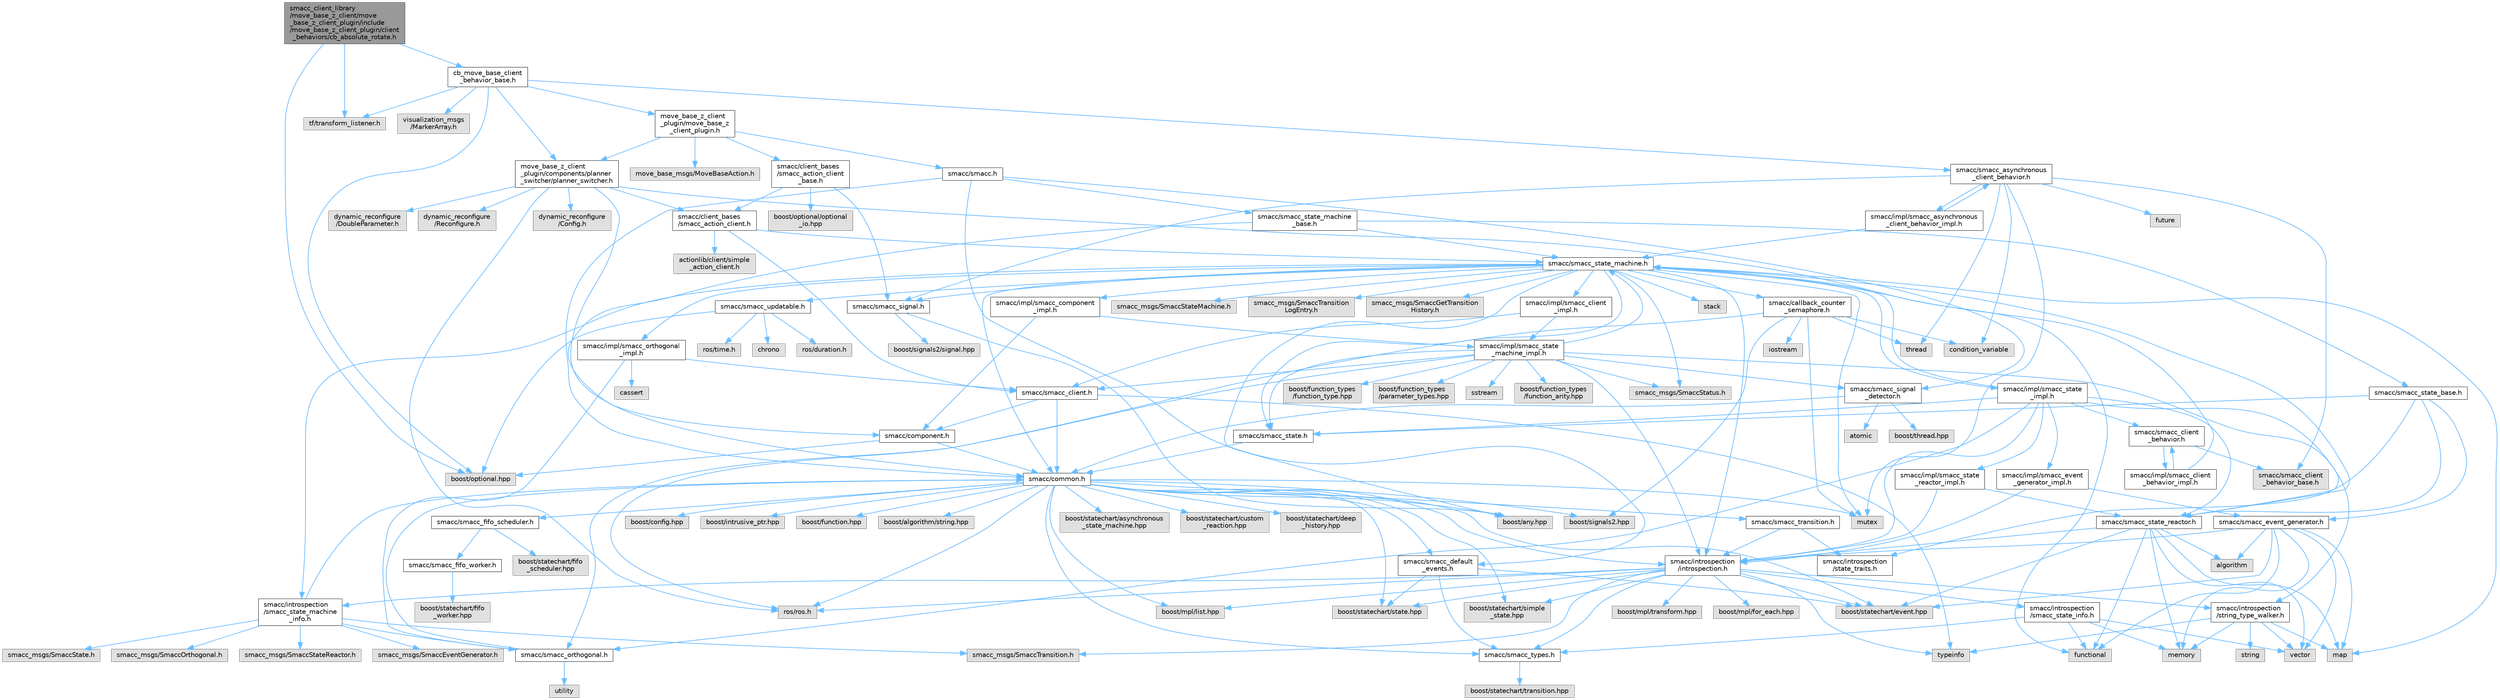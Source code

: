 digraph "smacc_client_library/move_base_z_client/move_base_z_client_plugin/include/move_base_z_client_plugin/client_behaviors/cb_absolute_rotate.h"
{
 // LATEX_PDF_SIZE
  bgcolor="transparent";
  edge [fontname=Helvetica,fontsize=10,labelfontname=Helvetica,labelfontsize=10];
  node [fontname=Helvetica,fontsize=10,shape=box,height=0.2,width=0.4];
  Node1 [label="smacc_client_library\l/move_base_z_client/move\l_base_z_client_plugin/include\l/move_base_z_client_plugin/client\l_behaviors/cb_absolute_rotate.h",height=0.2,width=0.4,color="gray40", fillcolor="grey60", style="filled", fontcolor="black",tooltip=" "];
  Node1 -> Node2 [color="steelblue1",style="solid"];
  Node2 [label="tf/transform_listener.h",height=0.2,width=0.4,color="grey60", fillcolor="#E0E0E0", style="filled",tooltip=" "];
  Node1 -> Node3 [color="steelblue1",style="solid"];
  Node3 [label="boost/optional.hpp",height=0.2,width=0.4,color="grey60", fillcolor="#E0E0E0", style="filled",tooltip=" "];
  Node1 -> Node4 [color="steelblue1",style="solid"];
  Node4 [label="cb_move_base_client\l_behavior_base.h",height=0.2,width=0.4,color="grey40", fillcolor="white", style="filled",URL="$cb__move__base__client__behavior__base_8h.html",tooltip=" "];
  Node4 -> Node5 [color="steelblue1",style="solid"];
  Node5 [label="move_base_z_client\l_plugin/components/planner\l_switcher/planner_switcher.h",height=0.2,width=0.4,color="grey40", fillcolor="white", style="filled",URL="$planner__switcher_8h.html",tooltip=" "];
  Node5 -> Node6 [color="steelblue1",style="solid"];
  Node6 [label="smacc/client_bases\l/smacc_action_client.h",height=0.2,width=0.4,color="grey40", fillcolor="white", style="filled",URL="$smacc__action__client_8h.html",tooltip=" "];
  Node6 -> Node7 [color="steelblue1",style="solid"];
  Node7 [label="smacc/smacc_client.h",height=0.2,width=0.4,color="grey40", fillcolor="white", style="filled",URL="$smacc__client_8h.html",tooltip=" "];
  Node7 -> Node8 [color="steelblue1",style="solid"];
  Node8 [label="smacc/common.h",height=0.2,width=0.4,color="grey40", fillcolor="white", style="filled",URL="$common_8h.html",tooltip=" "];
  Node8 -> Node9 [color="steelblue1",style="solid"];
  Node9 [label="boost/statechart/state.hpp",height=0.2,width=0.4,color="grey60", fillcolor="#E0E0E0", style="filled",tooltip=" "];
  Node8 -> Node10 [color="steelblue1",style="solid"];
  Node10 [label="boost/statechart/simple\l_state.hpp",height=0.2,width=0.4,color="grey60", fillcolor="#E0E0E0", style="filled",tooltip=" "];
  Node8 -> Node11 [color="steelblue1",style="solid"];
  Node11 [label="boost/statechart/event.hpp",height=0.2,width=0.4,color="grey60", fillcolor="#E0E0E0", style="filled",tooltip=" "];
  Node8 -> Node12 [color="steelblue1",style="solid"];
  Node12 [label="boost/statechart/asynchronous\l_state_machine.hpp",height=0.2,width=0.4,color="grey60", fillcolor="#E0E0E0", style="filled",tooltip=" "];
  Node8 -> Node13 [color="steelblue1",style="solid"];
  Node13 [label="boost/statechart/custom\l_reaction.hpp",height=0.2,width=0.4,color="grey60", fillcolor="#E0E0E0", style="filled",tooltip=" "];
  Node8 -> Node14 [color="steelblue1",style="solid"];
  Node14 [label="boost/statechart/deep\l_history.hpp",height=0.2,width=0.4,color="grey60", fillcolor="#E0E0E0", style="filled",tooltip=" "];
  Node8 -> Node15 [color="steelblue1",style="solid"];
  Node15 [label="boost/config.hpp",height=0.2,width=0.4,color="grey60", fillcolor="#E0E0E0", style="filled",tooltip=" "];
  Node8 -> Node16 [color="steelblue1",style="solid"];
  Node16 [label="boost/intrusive_ptr.hpp",height=0.2,width=0.4,color="grey60", fillcolor="#E0E0E0", style="filled",tooltip=" "];
  Node8 -> Node17 [color="steelblue1",style="solid"];
  Node17 [label="boost/function.hpp",height=0.2,width=0.4,color="grey60", fillcolor="#E0E0E0", style="filled",tooltip=" "];
  Node8 -> Node18 [color="steelblue1",style="solid"];
  Node18 [label="boost/signals2.hpp",height=0.2,width=0.4,color="grey60", fillcolor="#E0E0E0", style="filled",tooltip=" "];
  Node8 -> Node19 [color="steelblue1",style="solid"];
  Node19 [label="boost/mpl/list.hpp",height=0.2,width=0.4,color="grey60", fillcolor="#E0E0E0", style="filled",tooltip=" "];
  Node8 -> Node20 [color="steelblue1",style="solid"];
  Node20 [label="boost/any.hpp",height=0.2,width=0.4,color="grey60", fillcolor="#E0E0E0", style="filled",tooltip=" "];
  Node8 -> Node21 [color="steelblue1",style="solid"];
  Node21 [label="boost/algorithm/string.hpp",height=0.2,width=0.4,color="grey60", fillcolor="#E0E0E0", style="filled",tooltip=" "];
  Node8 -> Node22 [color="steelblue1",style="solid"];
  Node22 [label="mutex",height=0.2,width=0.4,color="grey60", fillcolor="#E0E0E0", style="filled",tooltip=" "];
  Node8 -> Node23 [color="steelblue1",style="solid"];
  Node23 [label="ros/ros.h",height=0.2,width=0.4,color="grey60", fillcolor="#E0E0E0", style="filled",tooltip=" "];
  Node8 -> Node24 [color="steelblue1",style="solid"];
  Node24 [label="smacc/smacc_fifo_scheduler.h",height=0.2,width=0.4,color="grey40", fillcolor="white", style="filled",URL="$smacc__fifo__scheduler_8h.html",tooltip=" "];
  Node24 -> Node25 [color="steelblue1",style="solid"];
  Node25 [label="boost/statechart/fifo\l_scheduler.hpp",height=0.2,width=0.4,color="grey60", fillcolor="#E0E0E0", style="filled",tooltip=" "];
  Node24 -> Node26 [color="steelblue1",style="solid"];
  Node26 [label="smacc/smacc_fifo_worker.h",height=0.2,width=0.4,color="grey40", fillcolor="white", style="filled",URL="$smacc__fifo__worker_8h.html",tooltip=" "];
  Node26 -> Node27 [color="steelblue1",style="solid"];
  Node27 [label="boost/statechart/fifo\l_worker.hpp",height=0.2,width=0.4,color="grey60", fillcolor="#E0E0E0", style="filled",tooltip=" "];
  Node8 -> Node28 [color="steelblue1",style="solid"];
  Node28 [label="smacc/smacc_types.h",height=0.2,width=0.4,color="grey40", fillcolor="white", style="filled",URL="$smacc__types_8h.html",tooltip=" "];
  Node28 -> Node29 [color="steelblue1",style="solid"];
  Node29 [label="boost/statechart/transition.hpp",height=0.2,width=0.4,color="grey60", fillcolor="#E0E0E0", style="filled",tooltip=" "];
  Node8 -> Node30 [color="steelblue1",style="solid"];
  Node30 [label="smacc/introspection\l/introspection.h",height=0.2,width=0.4,color="grey40", fillcolor="white", style="filled",URL="$introspection_8h.html",tooltip=" "];
  Node30 -> Node9 [color="steelblue1",style="solid"];
  Node30 -> Node10 [color="steelblue1",style="solid"];
  Node30 -> Node11 [color="steelblue1",style="solid"];
  Node30 -> Node23 [color="steelblue1",style="solid"];
  Node30 -> Node31 [color="steelblue1",style="solid"];
  Node31 [label="typeinfo",height=0.2,width=0.4,color="grey60", fillcolor="#E0E0E0", style="filled",tooltip=" "];
  Node30 -> Node19 [color="steelblue1",style="solid"];
  Node30 -> Node32 [color="steelblue1",style="solid"];
  Node32 [label="boost/mpl/for_each.hpp",height=0.2,width=0.4,color="grey60", fillcolor="#E0E0E0", style="filled",tooltip=" "];
  Node30 -> Node33 [color="steelblue1",style="solid"];
  Node33 [label="boost/mpl/transform.hpp",height=0.2,width=0.4,color="grey60", fillcolor="#E0E0E0", style="filled",tooltip=" "];
  Node30 -> Node28 [color="steelblue1",style="solid"];
  Node30 -> Node34 [color="steelblue1",style="solid"];
  Node34 [label="smacc/introspection\l/string_type_walker.h",height=0.2,width=0.4,color="grey40", fillcolor="white", style="filled",URL="$string__type__walker_8h.html",tooltip=" "];
  Node34 -> Node35 [color="steelblue1",style="solid"];
  Node35 [label="string",height=0.2,width=0.4,color="grey60", fillcolor="#E0E0E0", style="filled",tooltip=" "];
  Node34 -> Node36 [color="steelblue1",style="solid"];
  Node36 [label="memory",height=0.2,width=0.4,color="grey60", fillcolor="#E0E0E0", style="filled",tooltip=" "];
  Node34 -> Node37 [color="steelblue1",style="solid"];
  Node37 [label="vector",height=0.2,width=0.4,color="grey60", fillcolor="#E0E0E0", style="filled",tooltip=" "];
  Node34 -> Node31 [color="steelblue1",style="solid"];
  Node34 -> Node38 [color="steelblue1",style="solid"];
  Node38 [label="map",height=0.2,width=0.4,color="grey60", fillcolor="#E0E0E0", style="filled",tooltip=" "];
  Node30 -> Node39 [color="steelblue1",style="solid"];
  Node39 [label="smacc/introspection\l/smacc_state_info.h",height=0.2,width=0.4,color="grey40", fillcolor="white", style="filled",URL="$smacc__state__info_8h.html",tooltip=" "];
  Node39 -> Node36 [color="steelblue1",style="solid"];
  Node39 -> Node40 [color="steelblue1",style="solid"];
  Node40 [label="functional",height=0.2,width=0.4,color="grey60", fillcolor="#E0E0E0", style="filled",tooltip=" "];
  Node39 -> Node37 [color="steelblue1",style="solid"];
  Node39 -> Node28 [color="steelblue1",style="solid"];
  Node30 -> Node41 [color="steelblue1",style="solid"];
  Node41 [label="smacc_msgs/SmaccTransition.h",height=0.2,width=0.4,color="grey60", fillcolor="#E0E0E0", style="filled",tooltip=" "];
  Node30 -> Node42 [color="steelblue1",style="solid"];
  Node42 [label="smacc/introspection\l/smacc_state_machine\l_info.h",height=0.2,width=0.4,color="grey40", fillcolor="white", style="filled",URL="$smacc__state__machine__info_8h.html",tooltip=" "];
  Node42 -> Node8 [color="steelblue1",style="solid"];
  Node42 -> Node43 [color="steelblue1",style="solid"];
  Node43 [label="smacc/smacc_orthogonal.h",height=0.2,width=0.4,color="grey40", fillcolor="white", style="filled",URL="$smacc__orthogonal_8h.html",tooltip=" "];
  Node43 -> Node8 [color="steelblue1",style="solid"];
  Node43 -> Node44 [color="steelblue1",style="solid"];
  Node44 [label="utility",height=0.2,width=0.4,color="grey60", fillcolor="#E0E0E0", style="filled",tooltip=" "];
  Node42 -> Node45 [color="steelblue1",style="solid"];
  Node45 [label="smacc_msgs/SmaccState.h",height=0.2,width=0.4,color="grey60", fillcolor="#E0E0E0", style="filled",tooltip=" "];
  Node42 -> Node41 [color="steelblue1",style="solid"];
  Node42 -> Node46 [color="steelblue1",style="solid"];
  Node46 [label="smacc_msgs/SmaccOrthogonal.h",height=0.2,width=0.4,color="grey60", fillcolor="#E0E0E0", style="filled",tooltip=" "];
  Node42 -> Node47 [color="steelblue1",style="solid"];
  Node47 [label="smacc_msgs/SmaccStateReactor.h",height=0.2,width=0.4,color="grey60", fillcolor="#E0E0E0", style="filled",tooltip=" "];
  Node42 -> Node48 [color="steelblue1",style="solid"];
  Node48 [label="smacc_msgs/SmaccEventGenerator.h",height=0.2,width=0.4,color="grey60", fillcolor="#E0E0E0", style="filled",tooltip=" "];
  Node8 -> Node49 [color="steelblue1",style="solid"];
  Node49 [label="smacc/smacc_default\l_events.h",height=0.2,width=0.4,color="grey40", fillcolor="white", style="filled",URL="$smacc__default__events_8h.html",tooltip=" "];
  Node49 -> Node9 [color="steelblue1",style="solid"];
  Node49 -> Node11 [color="steelblue1",style="solid"];
  Node49 -> Node28 [color="steelblue1",style="solid"];
  Node8 -> Node50 [color="steelblue1",style="solid"];
  Node50 [label="smacc/smacc_transition.h",height=0.2,width=0.4,color="grey40", fillcolor="white", style="filled",URL="$smacc__transition_8h.html",tooltip=" "];
  Node50 -> Node30 [color="steelblue1",style="solid"];
  Node50 -> Node51 [color="steelblue1",style="solid"];
  Node51 [label="smacc/introspection\l/state_traits.h",height=0.2,width=0.4,color="grey40", fillcolor="white", style="filled",URL="$state__traits_8h.html",tooltip=" "];
  Node7 -> Node52 [color="steelblue1",style="solid"];
  Node52 [label="smacc/component.h",height=0.2,width=0.4,color="grey40", fillcolor="white", style="filled",URL="$component_8h.html",tooltip=" "];
  Node52 -> Node8 [color="steelblue1",style="solid"];
  Node52 -> Node3 [color="steelblue1",style="solid"];
  Node7 -> Node31 [color="steelblue1",style="solid"];
  Node6 -> Node53 [color="steelblue1",style="solid"];
  Node53 [label="smacc/smacc_state_machine.h",height=0.2,width=0.4,color="grey40", fillcolor="white", style="filled",URL="$smacc__state__machine_8h.html",tooltip=" "];
  Node53 -> Node20 [color="steelblue1",style="solid"];
  Node53 -> Node38 [color="steelblue1",style="solid"];
  Node53 -> Node22 [color="steelblue1",style="solid"];
  Node53 -> Node54 [color="steelblue1",style="solid"];
  Node54 [label="stack",height=0.2,width=0.4,color="grey60", fillcolor="#E0E0E0", style="filled",tooltip=" "];
  Node53 -> Node8 [color="steelblue1",style="solid"];
  Node53 -> Node30 [color="steelblue1",style="solid"];
  Node53 -> Node42 [color="steelblue1",style="solid"];
  Node53 -> Node55 [color="steelblue1",style="solid"];
  Node55 [label="smacc/smacc_updatable.h",height=0.2,width=0.4,color="grey40", fillcolor="white", style="filled",URL="$smacc__updatable_8h.html",tooltip=" "];
  Node55 -> Node56 [color="steelblue1",style="solid"];
  Node56 [label="chrono",height=0.2,width=0.4,color="grey60", fillcolor="#E0E0E0", style="filled",tooltip=" "];
  Node55 -> Node3 [color="steelblue1",style="solid"];
  Node55 -> Node57 [color="steelblue1",style="solid"];
  Node57 [label="ros/duration.h",height=0.2,width=0.4,color="grey60", fillcolor="#E0E0E0", style="filled",tooltip=" "];
  Node55 -> Node58 [color="steelblue1",style="solid"];
  Node58 [label="ros/time.h",height=0.2,width=0.4,color="grey60", fillcolor="#E0E0E0", style="filled",tooltip=" "];
  Node53 -> Node59 [color="steelblue1",style="solid"];
  Node59 [label="smacc/smacc_signal.h",height=0.2,width=0.4,color="grey40", fillcolor="white", style="filled",URL="$smacc__signal_8h.html",tooltip=" "];
  Node59 -> Node60 [color="steelblue1",style="solid"];
  Node60 [label="boost/signals2/signal.hpp",height=0.2,width=0.4,color="grey60", fillcolor="#E0E0E0", style="filled",tooltip=" "];
  Node59 -> Node20 [color="steelblue1",style="solid"];
  Node53 -> Node61 [color="steelblue1",style="solid"];
  Node61 [label="smacc_msgs/SmaccStateMachine.h",height=0.2,width=0.4,color="grey60", fillcolor="#E0E0E0", style="filled",tooltip=" "];
  Node53 -> Node62 [color="steelblue1",style="solid"];
  Node62 [label="smacc_msgs/SmaccTransition\lLogEntry.h",height=0.2,width=0.4,color="grey60", fillcolor="#E0E0E0", style="filled",tooltip=" "];
  Node53 -> Node63 [color="steelblue1",style="solid"];
  Node63 [label="smacc_msgs/SmaccStatus.h",height=0.2,width=0.4,color="grey60", fillcolor="#E0E0E0", style="filled",tooltip=" "];
  Node53 -> Node64 [color="steelblue1",style="solid"];
  Node64 [label="smacc_msgs/SmaccGetTransition\lHistory.h",height=0.2,width=0.4,color="grey60", fillcolor="#E0E0E0", style="filled",tooltip=" "];
  Node53 -> Node65 [color="steelblue1",style="solid"];
  Node65 [label="smacc/smacc_state.h",height=0.2,width=0.4,color="grey40", fillcolor="white", style="filled",URL="$smacc__state_8h.html",tooltip=" "];
  Node65 -> Node8 [color="steelblue1",style="solid"];
  Node53 -> Node66 [color="steelblue1",style="solid"];
  Node66 [label="smacc/smacc_state_reactor.h",height=0.2,width=0.4,color="grey40", fillcolor="white", style="filled",URL="$smacc__state__reactor_8h.html",tooltip=" "];
  Node66 -> Node40 [color="steelblue1",style="solid"];
  Node66 -> Node36 [color="steelblue1",style="solid"];
  Node66 -> Node37 [color="steelblue1",style="solid"];
  Node66 -> Node67 [color="steelblue1",style="solid"];
  Node67 [label="algorithm",height=0.2,width=0.4,color="grey60", fillcolor="#E0E0E0", style="filled",tooltip=" "];
  Node66 -> Node30 [color="steelblue1",style="solid"];
  Node66 -> Node11 [color="steelblue1",style="solid"];
  Node66 -> Node38 [color="steelblue1",style="solid"];
  Node53 -> Node68 [color="steelblue1",style="solid"];
  Node68 [label="smacc/callback_counter\l_semaphore.h",height=0.2,width=0.4,color="grey40", fillcolor="white", style="filled",URL="$callback__counter__semaphore_8h.html",tooltip=" "];
  Node68 -> Node69 [color="steelblue1",style="solid"];
  Node69 [label="iostream",height=0.2,width=0.4,color="grey60", fillcolor="#E0E0E0", style="filled",tooltip=" "];
  Node68 -> Node18 [color="steelblue1",style="solid"];
  Node68 -> Node70 [color="steelblue1",style="solid"];
  Node70 [label="thread",height=0.2,width=0.4,color="grey60", fillcolor="#E0E0E0", style="filled",tooltip=" "];
  Node68 -> Node71 [color="steelblue1",style="solid"];
  Node71 [label="condition_variable",height=0.2,width=0.4,color="grey60", fillcolor="#E0E0E0", style="filled",tooltip=" "];
  Node68 -> Node22 [color="steelblue1",style="solid"];
  Node68 -> Node23 [color="steelblue1",style="solid"];
  Node53 -> Node72 [color="steelblue1",style="solid"];
  Node72 [label="smacc/impl/smacc_state\l_impl.h",height=0.2,width=0.4,color="grey40", fillcolor="white", style="filled",URL="$smacc__state__impl_8h.html",tooltip=" "];
  Node72 -> Node65 [color="steelblue1",style="solid"];
  Node72 -> Node43 [color="steelblue1",style="solid"];
  Node72 -> Node73 [color="steelblue1",style="solid"];
  Node73 [label="smacc/smacc_client\l_behavior.h",height=0.2,width=0.4,color="grey40", fillcolor="white", style="filled",URL="$smacc__client__behavior_8h.html",tooltip=" "];
  Node73 -> Node74 [color="steelblue1",style="solid"];
  Node74 [label="smacc/smacc_client\l_behavior_base.h",height=0.2,width=0.4,color="grey60", fillcolor="#E0E0E0", style="filled",tooltip=" "];
  Node73 -> Node75 [color="steelblue1",style="solid"];
  Node75 [label="smacc/impl/smacc_client\l_behavior_impl.h",height=0.2,width=0.4,color="grey40", fillcolor="white", style="filled",URL="$smacc__client__behavior__impl_8h.html",tooltip=" "];
  Node75 -> Node73 [color="steelblue1",style="solid"];
  Node75 -> Node53 [color="steelblue1",style="solid"];
  Node72 -> Node30 [color="steelblue1",style="solid"];
  Node72 -> Node66 [color="steelblue1",style="solid"];
  Node72 -> Node34 [color="steelblue1",style="solid"];
  Node72 -> Node53 [color="steelblue1",style="solid"];
  Node72 -> Node76 [color="steelblue1",style="solid"];
  Node76 [label="smacc/impl/smacc_state\l_reactor_impl.h",height=0.2,width=0.4,color="grey40", fillcolor="white", style="filled",URL="$smacc__state__reactor__impl_8h.html",tooltip=" "];
  Node76 -> Node66 [color="steelblue1",style="solid"];
  Node76 -> Node30 [color="steelblue1",style="solid"];
  Node72 -> Node77 [color="steelblue1",style="solid"];
  Node77 [label="smacc/impl/smacc_event\l_generator_impl.h",height=0.2,width=0.4,color="grey40", fillcolor="white", style="filled",URL="$smacc__event__generator__impl_8h.html",tooltip=" "];
  Node77 -> Node78 [color="steelblue1",style="solid"];
  Node78 [label="smacc/smacc_event_generator.h",height=0.2,width=0.4,color="grey40", fillcolor="white", style="filled",URL="$smacc__event__generator_8h.html",tooltip=" "];
  Node78 -> Node40 [color="steelblue1",style="solid"];
  Node78 -> Node36 [color="steelblue1",style="solid"];
  Node78 -> Node37 [color="steelblue1",style="solid"];
  Node78 -> Node67 [color="steelblue1",style="solid"];
  Node78 -> Node30 [color="steelblue1",style="solid"];
  Node78 -> Node11 [color="steelblue1",style="solid"];
  Node78 -> Node38 [color="steelblue1",style="solid"];
  Node77 -> Node30 [color="steelblue1",style="solid"];
  Node53 -> Node79 [color="steelblue1",style="solid"];
  Node79 [label="smacc/impl/smacc_client\l_impl.h",height=0.2,width=0.4,color="grey40", fillcolor="white", style="filled",URL="$smacc__client__impl_8h.html",tooltip=" "];
  Node79 -> Node7 [color="steelblue1",style="solid"];
  Node79 -> Node80 [color="steelblue1",style="solid"];
  Node80 [label="smacc/impl/smacc_state\l_machine_impl.h",height=0.2,width=0.4,color="grey40", fillcolor="white", style="filled",URL="$smacc__state__machine__impl_8h.html",tooltip=" "];
  Node80 -> Node53 [color="steelblue1",style="solid"];
  Node80 -> Node7 [color="steelblue1",style="solid"];
  Node80 -> Node43 [color="steelblue1",style="solid"];
  Node80 -> Node65 [color="steelblue1",style="solid"];
  Node80 -> Node30 [color="steelblue1",style="solid"];
  Node80 -> Node81 [color="steelblue1",style="solid"];
  Node81 [label="smacc/smacc_signal\l_detector.h",height=0.2,width=0.4,color="grey40", fillcolor="white", style="filled",URL="$smacc__signal__detector_8h.html",tooltip=" "];
  Node81 -> Node82 [color="steelblue1",style="solid"];
  Node82 [label="boost/thread.hpp",height=0.2,width=0.4,color="grey60", fillcolor="#E0E0E0", style="filled",tooltip=" "];
  Node81 -> Node8 [color="steelblue1",style="solid"];
  Node81 -> Node83 [color="steelblue1",style="solid"];
  Node83 [label="atomic",height=0.2,width=0.4,color="grey60", fillcolor="#E0E0E0", style="filled",tooltip=" "];
  Node80 -> Node66 [color="steelblue1",style="solid"];
  Node80 -> Node63 [color="steelblue1",style="solid"];
  Node80 -> Node84 [color="steelblue1",style="solid"];
  Node84 [label="sstream",height=0.2,width=0.4,color="grey60", fillcolor="#E0E0E0", style="filled",tooltip=" "];
  Node80 -> Node85 [color="steelblue1",style="solid"];
  Node85 [label="boost/function_types\l/function_arity.hpp",height=0.2,width=0.4,color="grey60", fillcolor="#E0E0E0", style="filled",tooltip=" "];
  Node80 -> Node86 [color="steelblue1",style="solid"];
  Node86 [label="boost/function_types\l/function_type.hpp",height=0.2,width=0.4,color="grey60", fillcolor="#E0E0E0", style="filled",tooltip=" "];
  Node80 -> Node87 [color="steelblue1",style="solid"];
  Node87 [label="boost/function_types\l/parameter_types.hpp",height=0.2,width=0.4,color="grey60", fillcolor="#E0E0E0", style="filled",tooltip=" "];
  Node53 -> Node88 [color="steelblue1",style="solid"];
  Node88 [label="smacc/impl/smacc_component\l_impl.h",height=0.2,width=0.4,color="grey40", fillcolor="white", style="filled",URL="$smacc__component__impl_8h.html",tooltip=" "];
  Node88 -> Node52 [color="steelblue1",style="solid"];
  Node88 -> Node80 [color="steelblue1",style="solid"];
  Node53 -> Node89 [color="steelblue1",style="solid"];
  Node89 [label="smacc/impl/smacc_orthogonal\l_impl.h",height=0.2,width=0.4,color="grey40", fillcolor="white", style="filled",URL="$smacc__orthogonal__impl_8h.html",tooltip=" "];
  Node89 -> Node43 [color="steelblue1",style="solid"];
  Node89 -> Node7 [color="steelblue1",style="solid"];
  Node89 -> Node90 [color="steelblue1",style="solid"];
  Node90 [label="cassert",height=0.2,width=0.4,color="grey60", fillcolor="#E0E0E0", style="filled",tooltip=" "];
  Node6 -> Node91 [color="steelblue1",style="solid"];
  Node91 [label="actionlib/client/simple\l_action_client.h",height=0.2,width=0.4,color="grey60", fillcolor="#E0E0E0", style="filled",tooltip=" "];
  Node5 -> Node52 [color="steelblue1",style="solid"];
  Node5 -> Node92 [color="steelblue1",style="solid"];
  Node92 [label="dynamic_reconfigure\l/Config.h",height=0.2,width=0.4,color="grey60", fillcolor="#E0E0E0", style="filled",tooltip=" "];
  Node5 -> Node93 [color="steelblue1",style="solid"];
  Node93 [label="dynamic_reconfigure\l/DoubleParameter.h",height=0.2,width=0.4,color="grey60", fillcolor="#E0E0E0", style="filled",tooltip=" "];
  Node5 -> Node94 [color="steelblue1",style="solid"];
  Node94 [label="dynamic_reconfigure\l/Reconfigure.h",height=0.2,width=0.4,color="grey60", fillcolor="#E0E0E0", style="filled",tooltip=" "];
  Node5 -> Node23 [color="steelblue1",style="solid"];
  Node5 -> Node40 [color="steelblue1",style="solid"];
  Node4 -> Node95 [color="steelblue1",style="solid"];
  Node95 [label="move_base_z_client\l_plugin/move_base_z\l_client_plugin.h",height=0.2,width=0.4,color="grey40", fillcolor="white", style="filled",URL="$move__base__z__client__plugin_8h.html",tooltip=" "];
  Node95 -> Node96 [color="steelblue1",style="solid"];
  Node96 [label="smacc/smacc.h",height=0.2,width=0.4,color="grey40", fillcolor="white", style="filled",URL="$smacc_8h.html",tooltip=" "];
  Node96 -> Node8 [color="steelblue1",style="solid"];
  Node96 -> Node97 [color="steelblue1",style="solid"];
  Node97 [label="smacc/smacc_state_machine\l_base.h",height=0.2,width=0.4,color="grey40", fillcolor="white", style="filled",URL="$smacc__state__machine__base_8h.html",tooltip=" "];
  Node97 -> Node8 [color="steelblue1",style="solid"];
  Node97 -> Node98 [color="steelblue1",style="solid"];
  Node98 [label="smacc/smacc_state_base.h",height=0.2,width=0.4,color="grey40", fillcolor="white", style="filled",URL="$smacc__state__base_8h.html",tooltip=" "];
  Node98 -> Node65 [color="steelblue1",style="solid"];
  Node98 -> Node66 [color="steelblue1",style="solid"];
  Node98 -> Node78 [color="steelblue1",style="solid"];
  Node98 -> Node51 [color="steelblue1",style="solid"];
  Node97 -> Node53 [color="steelblue1",style="solid"];
  Node96 -> Node81 [color="steelblue1",style="solid"];
  Node96 -> Node49 [color="steelblue1",style="solid"];
  Node95 -> Node99 [color="steelblue1",style="solid"];
  Node99 [label="smacc/client_bases\l/smacc_action_client\l_base.h",height=0.2,width=0.4,color="grey40", fillcolor="white", style="filled",URL="$smacc__action__client__base_8h.html",tooltip=" "];
  Node99 -> Node6 [color="steelblue1",style="solid"];
  Node99 -> Node59 [color="steelblue1",style="solid"];
  Node99 -> Node100 [color="steelblue1",style="solid"];
  Node100 [label="boost/optional/optional\l_io.hpp",height=0.2,width=0.4,color="grey60", fillcolor="#E0E0E0", style="filled",tooltip=" "];
  Node95 -> Node101 [color="steelblue1",style="solid"];
  Node101 [label="move_base_msgs/MoveBaseAction.h",height=0.2,width=0.4,color="grey60", fillcolor="#E0E0E0", style="filled",tooltip=" "];
  Node95 -> Node5 [color="steelblue1",style="solid"];
  Node4 -> Node102 [color="steelblue1",style="solid"];
  Node102 [label="smacc/smacc_asynchronous\l_client_behavior.h",height=0.2,width=0.4,color="grey40", fillcolor="white", style="filled",URL="$smacc__asynchronous__client__behavior_8h.html",tooltip=" "];
  Node102 -> Node74 [color="steelblue1",style="solid"];
  Node102 -> Node59 [color="steelblue1",style="solid"];
  Node102 -> Node70 [color="steelblue1",style="solid"];
  Node102 -> Node71 [color="steelblue1",style="solid"];
  Node102 -> Node22 [color="steelblue1",style="solid"];
  Node102 -> Node103 [color="steelblue1",style="solid"];
  Node103 [label="future",height=0.2,width=0.4,color="grey60", fillcolor="#E0E0E0", style="filled",tooltip=" "];
  Node102 -> Node104 [color="steelblue1",style="solid"];
  Node104 [label="smacc/impl/smacc_asynchronous\l_client_behavior_impl.h",height=0.2,width=0.4,color="grey40", fillcolor="white", style="filled",URL="$smacc__asynchronous__client__behavior__impl_8h.html",tooltip=" "];
  Node104 -> Node102 [color="steelblue1",style="solid"];
  Node104 -> Node53 [color="steelblue1",style="solid"];
  Node4 -> Node105 [color="steelblue1",style="solid"];
  Node105 [label="visualization_msgs\l/MarkerArray.h",height=0.2,width=0.4,color="grey60", fillcolor="#E0E0E0", style="filled",tooltip=" "];
  Node4 -> Node2 [color="steelblue1",style="solid"];
  Node4 -> Node3 [color="steelblue1",style="solid"];
}
